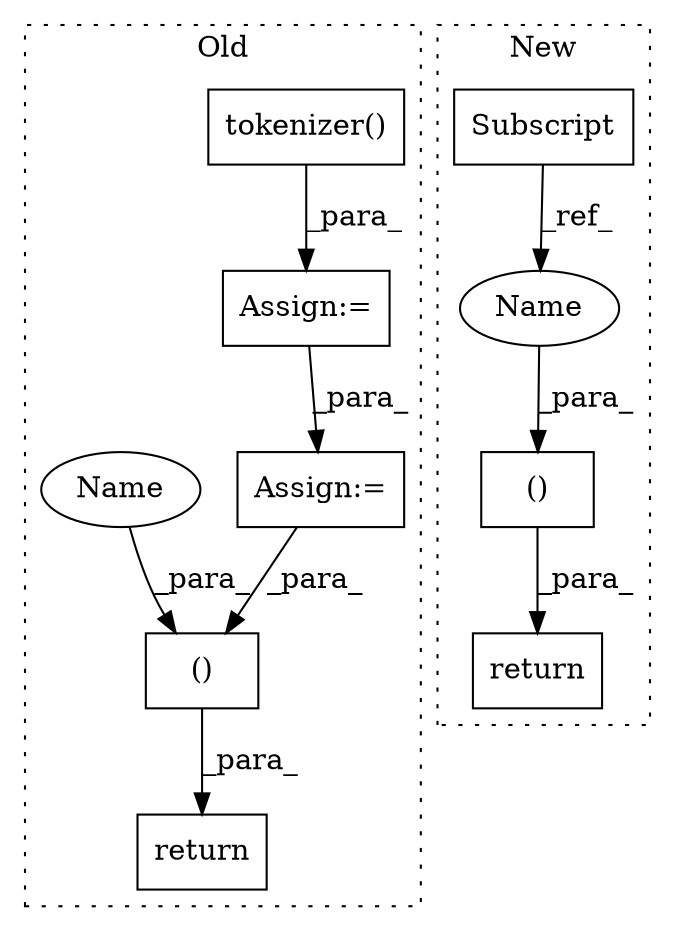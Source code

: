 digraph G {
subgraph cluster0 {
1 [label="tokenizer()" a="75" s="5509,5541" l="28,62" shape="box"];
4 [label="return" a="93" s="6092" l="7" shape="box"];
5 [label="()" a="54" s="6113" l="6" shape="box"];
7 [label="Assign:=" a="68" s="5506" l="3" shape="box"];
8 [label="Assign:=" a="68" s="5626" l="3" shape="box"];
10 [label="Name" a="87" s="6115" l="4" shape="ellipse"];
label = "Old";
style="dotted";
}
subgraph cluster1 {
2 [label="return" a="93" s="5601" l="7" shape="box"];
3 [label="()" a="54" s="5612" l="6" shape="box"];
6 [label="Subscript" a="63" s="5468,0" l="20,0" shape="box"];
9 [label="Name" a="87" s="5614" l="4" shape="ellipse"];
label = "New";
style="dotted";
}
1 -> 7 [label="_para_"];
3 -> 2 [label="_para_"];
5 -> 4 [label="_para_"];
6 -> 9 [label="_ref_"];
7 -> 8 [label="_para_"];
8 -> 5 [label="_para_"];
9 -> 3 [label="_para_"];
10 -> 5 [label="_para_"];
}
